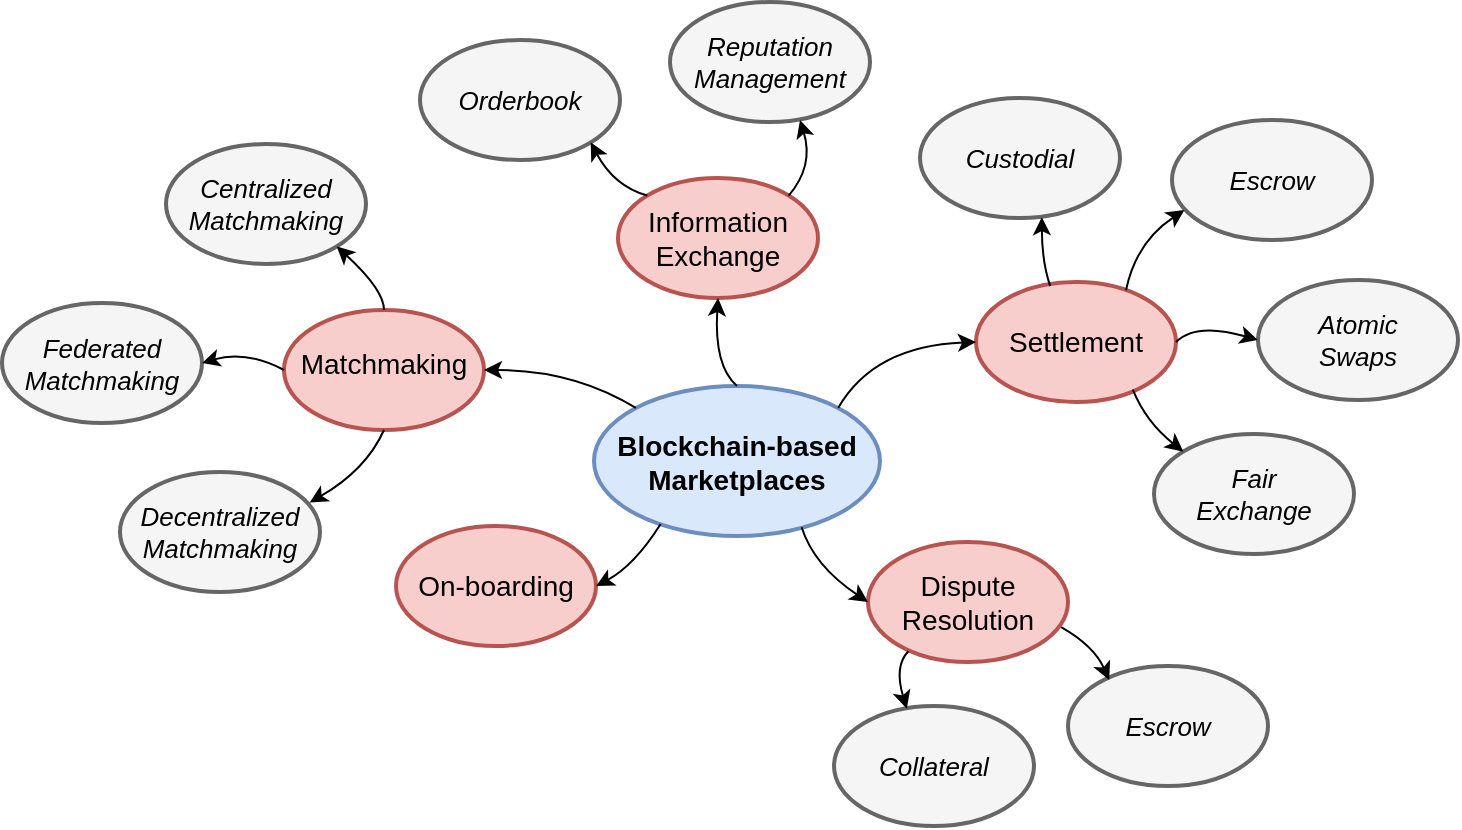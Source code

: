 <mxfile version="13.5.3" type="device"><diagram id="Nb0UJic_zVMFBNj9JYfU" name="Page-1"><mxGraphModel dx="906" dy="547" grid="1" gridSize="10" guides="1" tooltips="1" connect="1" arrows="1" fold="1" page="1" pageScale="1" pageWidth="827" pageHeight="1169" math="0" shadow="0"><root><mxCell id="0"/><mxCell id="1" parent="0"/><mxCell id="RnnyNMMiugjP9PfToUdR-1" value="Blockchain-based&lt;br style=&quot;font-size: 14px&quot;&gt;Marketplaces" style="ellipse;whiteSpace=wrap;html=1;strokeWidth=2;fillColor=#dae8fc;strokeColor=#6c8ebf;fontStyle=1;fontSize=14;" parent="1" vertex="1"><mxGeometry x="420" y="260" width="143" height="75" as="geometry"/></mxCell><mxCell id="RnnyNMMiugjP9PfToUdR-2" value="Matchmaking" style="ellipse;whiteSpace=wrap;html=1;strokeWidth=2;fontStyle=0;fillColor=#f8cecc;strokeColor=#b85450;fontSize=14;spacingTop=-7;" parent="1" vertex="1"><mxGeometry x="265" y="222" width="100" height="60" as="geometry"/></mxCell><mxCell id="RnnyNMMiugjP9PfToUdR-9" value="On-boarding" style="ellipse;whiteSpace=wrap;html=1;strokeWidth=2;fontStyle=0;fillColor=#f8cecc;strokeColor=#b85450;fontSize=14;" parent="1" vertex="1"><mxGeometry x="321" y="330" width="100" height="60" as="geometry"/></mxCell><mxCell id="RnnyNMMiugjP9PfToUdR-10" value="Settlement" style="ellipse;whiteSpace=wrap;html=1;strokeWidth=2;fontStyle=0;fillColor=#f8cecc;strokeColor=#b85450;fontSize=14;" parent="1" vertex="1"><mxGeometry x="611" y="208" width="100" height="60" as="geometry"/></mxCell><mxCell id="RnnyNMMiugjP9PfToUdR-11" value="Dispute&lt;br style=&quot;font-size: 14px;&quot;&gt;Resolution" style="ellipse;whiteSpace=wrap;html=1;strokeWidth=2;fontStyle=0;fillColor=#f8cecc;strokeColor=#b85450;fontSize=14;" parent="1" vertex="1"><mxGeometry x="557" y="338" width="100" height="60" as="geometry"/></mxCell><mxCell id="RnnyNMMiugjP9PfToUdR-12" value="Decentralized&lt;br style=&quot;font-size: 13px;&quot;&gt;Matchmaking" style="ellipse;whiteSpace=wrap;html=1;strokeWidth=2;fontStyle=2;fillColor=#f5f5f5;strokeColor=#666666;fontColor=#000000;fontSize=13;" parent="1" vertex="1"><mxGeometry x="183" y="303" width="100" height="60" as="geometry"/></mxCell><mxCell id="RnnyNMMiugjP9PfToUdR-13" value="Federated&lt;br style=&quot;font-size: 13px;&quot;&gt;Matchmaking" style="ellipse;whiteSpace=wrap;html=1;strokeWidth=2;fontStyle=2;fillColor=#f5f5f5;strokeColor=#666666;fontColor=#000000;fontSize=13;" parent="1" vertex="1"><mxGeometry x="124" y="218.5" width="100" height="60" as="geometry"/></mxCell><mxCell id="RnnyNMMiugjP9PfToUdR-14" value="Centralized&lt;br style=&quot;font-size: 13px;&quot;&gt;Matchmaking" style="ellipse;whiteSpace=wrap;html=1;strokeWidth=2;fontStyle=2;fillColor=#f5f5f5;strokeColor=#666666;fontColor=#000000;fontSize=13;" parent="1" vertex="1"><mxGeometry x="206" y="139" width="100" height="60" as="geometry"/></mxCell><mxCell id="RnnyNMMiugjP9PfToUdR-18" value="Atomic&lt;br style=&quot;font-size: 13px;&quot;&gt;Swaps" style="ellipse;whiteSpace=wrap;html=1;strokeWidth=2;fontStyle=2;fillColor=#f5f5f5;strokeColor=#666666;fontColor=#000000;fontSize=13;" parent="1" vertex="1"><mxGeometry x="752" y="207" width="100" height="60" as="geometry"/></mxCell><mxCell id="RnnyNMMiugjP9PfToUdR-19" value="Fair&lt;br style=&quot;font-size: 13px;&quot;&gt;Exchange" style="ellipse;whiteSpace=wrap;html=1;strokeWidth=2;fontStyle=2;fillColor=#f5f5f5;strokeColor=#666666;fontColor=#000000;fontSize=13;" parent="1" vertex="1"><mxGeometry x="700" y="284" width="100" height="60" as="geometry"/></mxCell><mxCell id="RnnyNMMiugjP9PfToUdR-22" value="Custodial" style="ellipse;whiteSpace=wrap;html=1;strokeWidth=2;fontStyle=2;fillColor=#f5f5f5;strokeColor=#666666;fontColor=#000000;fontSize=13;" parent="1" vertex="1"><mxGeometry x="583" y="116" width="100" height="60" as="geometry"/></mxCell><mxCell id="RnnyNMMiugjP9PfToUdR-23" value="Escrow" style="ellipse;whiteSpace=wrap;html=1;strokeWidth=2;fontStyle=2;fillColor=#f5f5f5;strokeColor=#666666;fontColor=#000000;fontSize=13;" parent="1" vertex="1"><mxGeometry x="709" y="127" width="100" height="60" as="geometry"/></mxCell><mxCell id="jwWOGtlvmaFQUedcoXoC-1" value="" style="endArrow=classic;html=1;fontSize=13;entryX=1;entryY=0.5;entryDx=0;entryDy=0;strokeWidth=1;curved=1;exitX=0;exitY=0;exitDx=0;exitDy=0;" parent="1" source="RnnyNMMiugjP9PfToUdR-1" target="RnnyNMMiugjP9PfToUdR-2" edge="1"><mxGeometry width="50" height="50" relative="1" as="geometry"><mxPoint x="450" y="230" as="sourcePoint"/><mxPoint x="450" y="220" as="targetPoint"/><Array as="points"><mxPoint x="410" y="252"/></Array></mxGeometry></mxCell><mxCell id="jwWOGtlvmaFQUedcoXoC-2" value="" style="endArrow=classic;html=1;strokeWidth=1;fontSize=13;exitX=1;exitY=0;exitDx=0;exitDy=0;entryX=0;entryY=0.5;entryDx=0;entryDy=0;curved=1;" parent="1" source="RnnyNMMiugjP9PfToUdR-1" target="RnnyNMMiugjP9PfToUdR-10" edge="1"><mxGeometry width="50" height="50" relative="1" as="geometry"><mxPoint x="570" y="330" as="sourcePoint"/><mxPoint x="620" y="280" as="targetPoint"/><Array as="points"><mxPoint x="560" y="240"/></Array></mxGeometry></mxCell><mxCell id="jwWOGtlvmaFQUedcoXoC-3" value="" style="endArrow=classic;html=1;strokeWidth=1;fontSize=13;exitX=0.233;exitY=0.92;exitDx=0;exitDy=0;entryX=1;entryY=0.5;entryDx=0;entryDy=0;curved=1;exitPerimeter=0;" parent="1" source="RnnyNMMiugjP9PfToUdR-1" target="RnnyNMMiugjP9PfToUdR-9" edge="1"><mxGeometry width="50" height="50" relative="1" as="geometry"><mxPoint x="440" y="460" as="sourcePoint"/><mxPoint x="490" y="410" as="targetPoint"/><Array as="points"><mxPoint x="440" y="350"/></Array></mxGeometry></mxCell><mxCell id="jwWOGtlvmaFQUedcoXoC-4" value="" style="endArrow=classic;html=1;strokeWidth=1;fontSize=13;entryX=0;entryY=0.5;entryDx=0;entryDy=0;curved=1;exitX=0.726;exitY=0.942;exitDx=0;exitDy=0;exitPerimeter=0;" parent="1" source="RnnyNMMiugjP9PfToUdR-1" target="RnnyNMMiugjP9PfToUdR-11" edge="1"><mxGeometry width="50" height="50" relative="1" as="geometry"><mxPoint x="500" y="360" as="sourcePoint"/><mxPoint x="600" y="460" as="targetPoint"/><Array as="points"><mxPoint x="530" y="350"/></Array></mxGeometry></mxCell><mxCell id="jwWOGtlvmaFQUedcoXoC-5" value="" style="endArrow=classic;html=1;strokeWidth=1;fontSize=13;exitX=0.371;exitY=0.034;exitDx=0;exitDy=0;entryX=0.609;entryY=0.993;entryDx=0;entryDy=0;curved=1;exitPerimeter=0;entryPerimeter=0;" parent="1" source="RnnyNMMiugjP9PfToUdR-10" target="RnnyNMMiugjP9PfToUdR-22" edge="1"><mxGeometry width="50" height="50" relative="1" as="geometry"><mxPoint x="471" y="158" as="sourcePoint"/><mxPoint x="521" y="108" as="targetPoint"/><Array as="points"><mxPoint x="644" y="198"/></Array></mxGeometry></mxCell><mxCell id="jwWOGtlvmaFQUedcoXoC-6" value="" style="endArrow=classic;html=1;strokeWidth=1;fontSize=13;exitX=0.75;exitY=0.069;exitDx=0;exitDy=0;entryX=0.062;entryY=0.751;entryDx=0;entryDy=0;curved=1;exitPerimeter=0;entryPerimeter=0;" parent="1" source="RnnyNMMiugjP9PfToUdR-10" target="RnnyNMMiugjP9PfToUdR-23" edge="1"><mxGeometry width="50" height="50" relative="1" as="geometry"><mxPoint x="521" y="138" as="sourcePoint"/><mxPoint x="571" y="88" as="targetPoint"/><Array as="points"><mxPoint x="691" y="188"/></Array></mxGeometry></mxCell><mxCell id="jwWOGtlvmaFQUedcoXoC-7" value="" style="endArrow=classic;html=1;strokeWidth=1;fontSize=13;entryX=0;entryY=0.5;entryDx=0;entryDy=0;exitX=1;exitY=0.5;exitDx=0;exitDy=0;curved=1;" parent="1" source="RnnyNMMiugjP9PfToUdR-10" target="RnnyNMMiugjP9PfToUdR-18" edge="1"><mxGeometry width="50" height="50" relative="1" as="geometry"><mxPoint x="481" y="118" as="sourcePoint"/><mxPoint x="531" y="68" as="targetPoint"/><Array as="points"><mxPoint x="721" y="228"/></Array></mxGeometry></mxCell><mxCell id="jwWOGtlvmaFQUedcoXoC-8" value="" style="endArrow=classic;html=1;strokeWidth=1;fontSize=13;exitX=0.784;exitY=0.897;exitDx=0;exitDy=0;entryX=0;entryY=0;entryDx=0;entryDy=0;curved=1;exitPerimeter=0;" parent="1" source="RnnyNMMiugjP9PfToUdR-10" target="RnnyNMMiugjP9PfToUdR-19" edge="1"><mxGeometry width="50" height="50" relative="1" as="geometry"><mxPoint x="751" y="418" as="sourcePoint"/><mxPoint x="801" y="368" as="targetPoint"/><Array as="points"><mxPoint x="696" y="278"/></Array></mxGeometry></mxCell><mxCell id="jwWOGtlvmaFQUedcoXoC-9" value="" style="endArrow=classic;html=1;strokeWidth=1;fontSize=13;entryX=1;entryY=1;entryDx=0;entryDy=0;exitX=0.5;exitY=0;exitDx=0;exitDy=0;curved=1;" parent="1" source="RnnyNMMiugjP9PfToUdR-2" target="RnnyNMMiugjP9PfToUdR-14" edge="1"><mxGeometry width="50" height="50" relative="1" as="geometry"><mxPoint x="376" y="212" as="sourcePoint"/><mxPoint x="426" y="162" as="targetPoint"/><Array as="points"><mxPoint x="315" y="212"/></Array></mxGeometry></mxCell><mxCell id="jwWOGtlvmaFQUedcoXoC-10" value="" style="endArrow=classic;html=1;strokeWidth=1;fontSize=13;exitX=0;exitY=0.5;exitDx=0;exitDy=0;entryX=1;entryY=0.5;entryDx=0;entryDy=0;curved=1;" parent="1" source="RnnyNMMiugjP9PfToUdR-2" target="RnnyNMMiugjP9PfToUdR-13" edge="1"><mxGeometry width="50" height="50" relative="1" as="geometry"><mxPoint x="116" y="382" as="sourcePoint"/><mxPoint x="166" y="332" as="targetPoint"/><Array as="points"><mxPoint x="246" y="242"/></Array></mxGeometry></mxCell><mxCell id="jwWOGtlvmaFQUedcoXoC-11" value="" style="endArrow=classic;html=1;strokeWidth=1;fontSize=13;exitX=0.5;exitY=1;exitDx=0;exitDy=0;entryX=0.948;entryY=0.255;entryDx=0;entryDy=0;curved=1;entryPerimeter=0;" parent="1" source="RnnyNMMiugjP9PfToUdR-2" target="RnnyNMMiugjP9PfToUdR-12" edge="1"><mxGeometry width="50" height="50" relative="1" as="geometry"><mxPoint x="146" y="432" as="sourcePoint"/><mxPoint x="196" y="382" as="targetPoint"/><Array as="points"><mxPoint x="306" y="302"/></Array></mxGeometry></mxCell><mxCell id="q30LQ6y2VLx8GU2Z-uhl-1" value="Information&lt;br&gt;Exchange" style="ellipse;whiteSpace=wrap;html=1;strokeWidth=2;fontStyle=0;fillColor=#f8cecc;strokeColor=#b85450;fontSize=14;" parent="1" vertex="1"><mxGeometry x="432" y="156" width="100" height="60" as="geometry"/></mxCell><mxCell id="q30LQ6y2VLx8GU2Z-uhl-2" value="Orderbook" style="ellipse;whiteSpace=wrap;html=1;strokeWidth=2;fontStyle=2;fillColor=#f5f5f5;strokeColor=#666666;fontColor=#000000;fontSize=13;" parent="1" vertex="1"><mxGeometry x="333" y="87" width="100" height="60" as="geometry"/></mxCell><mxCell id="q30LQ6y2VLx8GU2Z-uhl-4" value="" style="endArrow=classic;html=1;strokeWidth=1;fontSize=13;entryX=0.5;entryY=1;entryDx=0;entryDy=0;curved=1;exitX=0.5;exitY=0;exitDx=0;exitDy=0;" parent="1" source="RnnyNMMiugjP9PfToUdR-1" target="q30LQ6y2VLx8GU2Z-uhl-1" edge="1"><mxGeometry width="50" height="50" relative="1" as="geometry"><mxPoint x="460" y="450" as="sourcePoint"/><mxPoint x="540" y="444.35" as="targetPoint"/><Array as="points"><mxPoint x="480" y="250"/></Array></mxGeometry></mxCell><mxCell id="q30LQ6y2VLx8GU2Z-uhl-5" value="Escrow" style="ellipse;whiteSpace=wrap;html=1;strokeWidth=2;fontStyle=2;fillColor=#f5f5f5;strokeColor=#666666;fontColor=#000000;fontSize=13;" parent="1" vertex="1"><mxGeometry x="657" y="400" width="100" height="60" as="geometry"/></mxCell><mxCell id="q30LQ6y2VLx8GU2Z-uhl-7" value="Collateral" style="ellipse;whiteSpace=wrap;html=1;strokeWidth=2;fontStyle=2;fillColor=#f5f5f5;strokeColor=#666666;fontColor=#000000;fontSize=13;" parent="1" vertex="1"><mxGeometry x="540" y="420" width="100" height="60" as="geometry"/></mxCell><mxCell id="q30LQ6y2VLx8GU2Z-uhl-8" value="Reputation&lt;br&gt;Management" style="ellipse;whiteSpace=wrap;html=1;strokeWidth=2;fontStyle=2;fillColor=#f5f5f5;strokeColor=#666666;fontColor=#000000;fontSize=13;" parent="1" vertex="1"><mxGeometry x="458" y="68" width="100" height="60" as="geometry"/></mxCell><mxCell id="q30LQ6y2VLx8GU2Z-uhl-9" value="" style="endArrow=classic;html=1;strokeWidth=1;fontSize=13;entryX=1;entryY=1;entryDx=0;entryDy=0;exitX=0;exitY=0;exitDx=0;exitDy=0;curved=1;" parent="1" source="q30LQ6y2VLx8GU2Z-uhl-1" target="q30LQ6y2VLx8GU2Z-uhl-2" edge="1"><mxGeometry width="50" height="50" relative="1" as="geometry"><mxPoint x="413.64" y="187.79" as="sourcePoint"/><mxPoint x="389.995" y="156.003" as="targetPoint"/><Array as="points"><mxPoint x="430" y="160"/></Array></mxGeometry></mxCell><mxCell id="q30LQ6y2VLx8GU2Z-uhl-11" value="" style="endArrow=classic;html=1;strokeWidth=1;fontSize=13;entryX=0.65;entryY=0.983;entryDx=0;entryDy=0;curved=1;exitX=1;exitY=0;exitDx=0;exitDy=0;entryPerimeter=0;" parent="1" source="q30LQ6y2VLx8GU2Z-uhl-1" target="q30LQ6y2VLx8GU2Z-uhl-8" edge="1"><mxGeometry width="50" height="50" relative="1" as="geometry"><mxPoint x="543.5" y="183" as="sourcePoint"/><mxPoint x="534" y="139" as="targetPoint"/><Array as="points"><mxPoint x="530" y="150"/></Array></mxGeometry></mxCell><mxCell id="q30LQ6y2VLx8GU2Z-uhl-12" value="" style="endArrow=classic;html=1;strokeWidth=1;fontSize=13;entryX=0.206;entryY=0.117;entryDx=0;entryDy=0;curved=1;exitX=0.966;exitY=0.71;exitDx=0;exitDy=0;exitPerimeter=0;entryPerimeter=0;" parent="1" source="RnnyNMMiugjP9PfToUdR-11" target="q30LQ6y2VLx8GU2Z-uhl-5" edge="1"><mxGeometry width="50" height="50" relative="1" as="geometry"><mxPoint x="672" y="380" as="sourcePoint"/><mxPoint x="723.59" y="398" as="targetPoint"/><Array as="points"><mxPoint x="670" y="390"/></Array></mxGeometry></mxCell><mxCell id="q30LQ6y2VLx8GU2Z-uhl-14" value="" style="endArrow=classic;html=1;strokeWidth=1;fontSize=13;entryX=0.364;entryY=0.023;entryDx=0;entryDy=0;curved=1;exitX=0.202;exitY=0.91;exitDx=0;exitDy=0;entryPerimeter=0;exitPerimeter=0;" parent="1" source="RnnyNMMiugjP9PfToUdR-11" target="q30LQ6y2VLx8GU2Z-uhl-7" edge="1"><mxGeometry width="50" height="50" relative="1" as="geometry"><mxPoint x="498.818" y="382.65" as="sourcePoint"/><mxPoint x="532" y="420" as="targetPoint"/><Array as="points"><mxPoint x="570" y="400"/></Array></mxGeometry></mxCell></root></mxGraphModel></diagram></mxfile>